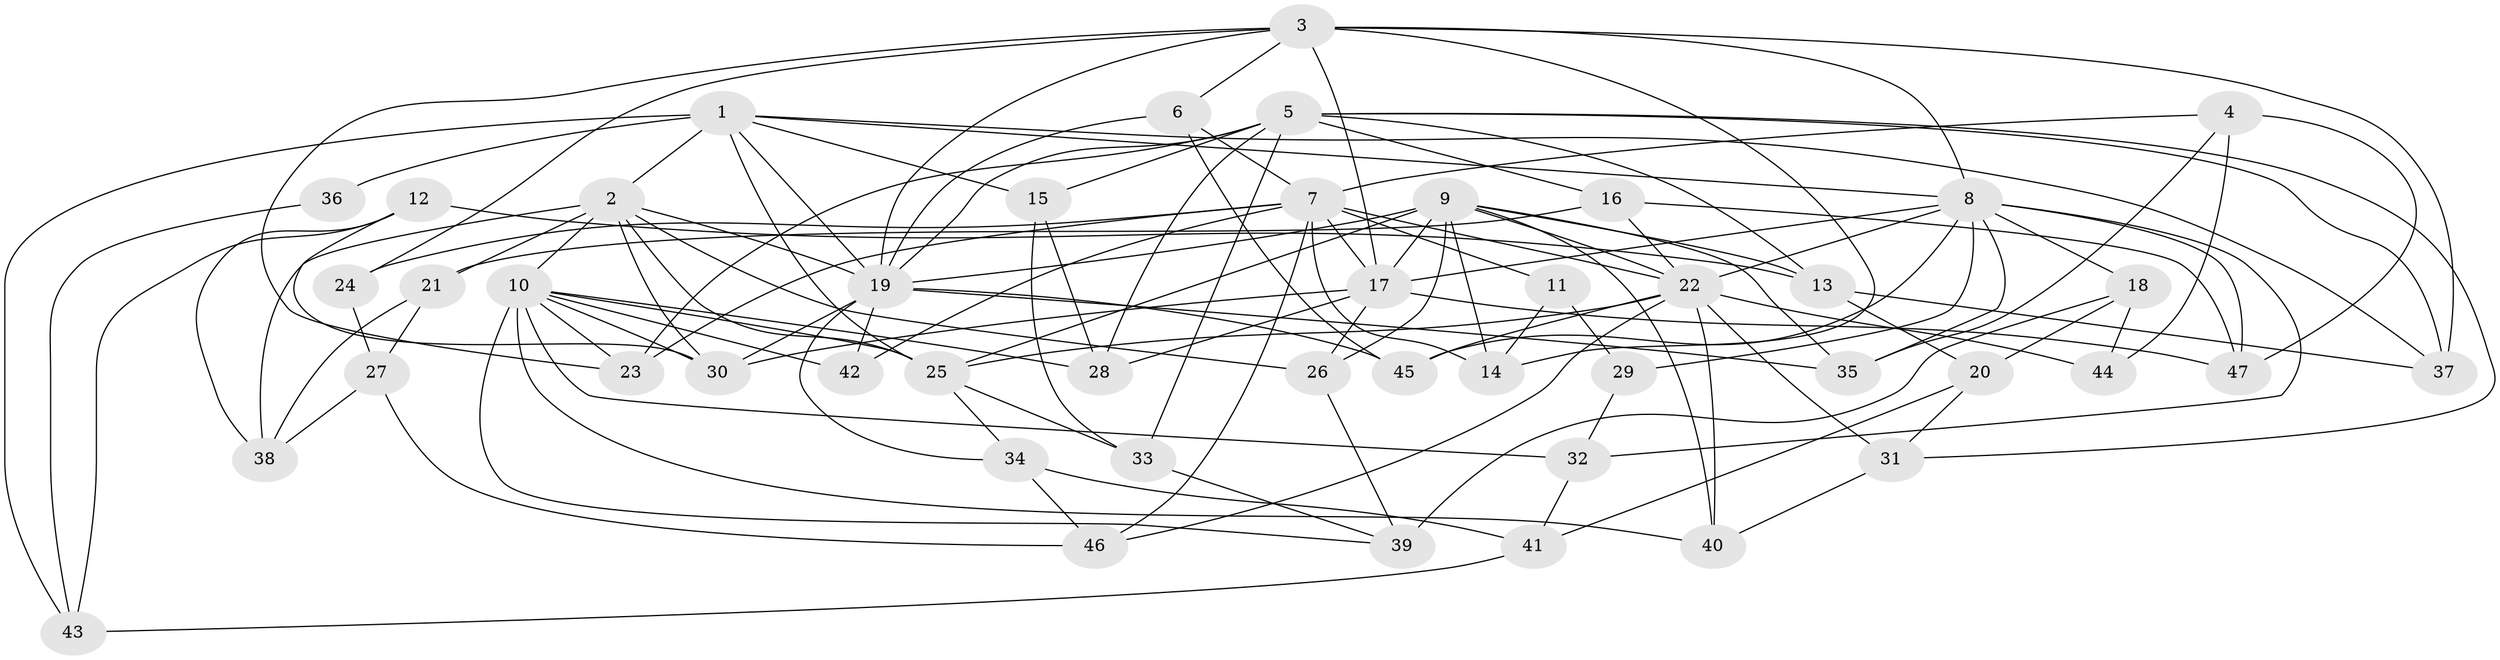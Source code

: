 // original degree distribution, {4: 1.0}
// Generated by graph-tools (version 1.1) at 2025/54/03/04/25 22:54:07]
// undirected, 47 vertices, 121 edges
graph export_dot {
  node [color=gray90,style=filled];
  1;
  2;
  3;
  4;
  5;
  6;
  7;
  8;
  9;
  10;
  11;
  12;
  13;
  14;
  15;
  16;
  17;
  18;
  19;
  20;
  21;
  22;
  23;
  24;
  25;
  26;
  27;
  28;
  29;
  30;
  31;
  32;
  33;
  34;
  35;
  36;
  37;
  38;
  39;
  40;
  41;
  42;
  43;
  44;
  45;
  46;
  47;
  1 -- 2 [weight=1.0];
  1 -- 8 [weight=2.0];
  1 -- 15 [weight=1.0];
  1 -- 19 [weight=1.0];
  1 -- 25 [weight=2.0];
  1 -- 36 [weight=3.0];
  1 -- 37 [weight=1.0];
  1 -- 43 [weight=1.0];
  2 -- 10 [weight=3.0];
  2 -- 19 [weight=1.0];
  2 -- 21 [weight=1.0];
  2 -- 25 [weight=1.0];
  2 -- 26 [weight=1.0];
  2 -- 30 [weight=1.0];
  2 -- 38 [weight=1.0];
  3 -- 6 [weight=1.0];
  3 -- 8 [weight=1.0];
  3 -- 14 [weight=1.0];
  3 -- 17 [weight=2.0];
  3 -- 19 [weight=1.0];
  3 -- 23 [weight=1.0];
  3 -- 24 [weight=2.0];
  3 -- 37 [weight=1.0];
  4 -- 7 [weight=1.0];
  4 -- 35 [weight=1.0];
  4 -- 44 [weight=1.0];
  4 -- 47 [weight=1.0];
  5 -- 13 [weight=2.0];
  5 -- 15 [weight=1.0];
  5 -- 16 [weight=1.0];
  5 -- 19 [weight=1.0];
  5 -- 23 [weight=1.0];
  5 -- 28 [weight=1.0];
  5 -- 31 [weight=1.0];
  5 -- 33 [weight=1.0];
  5 -- 37 [weight=1.0];
  6 -- 7 [weight=1.0];
  6 -- 19 [weight=1.0];
  6 -- 45 [weight=1.0];
  7 -- 11 [weight=2.0];
  7 -- 14 [weight=1.0];
  7 -- 17 [weight=1.0];
  7 -- 22 [weight=2.0];
  7 -- 23 [weight=1.0];
  7 -- 24 [weight=1.0];
  7 -- 42 [weight=1.0];
  7 -- 46 [weight=1.0];
  8 -- 17 [weight=1.0];
  8 -- 18 [weight=1.0];
  8 -- 22 [weight=1.0];
  8 -- 29 [weight=2.0];
  8 -- 32 [weight=1.0];
  8 -- 35 [weight=1.0];
  8 -- 45 [weight=1.0];
  8 -- 47 [weight=1.0];
  9 -- 13 [weight=1.0];
  9 -- 14 [weight=1.0];
  9 -- 17 [weight=4.0];
  9 -- 19 [weight=1.0];
  9 -- 22 [weight=1.0];
  9 -- 25 [weight=1.0];
  9 -- 26 [weight=1.0];
  9 -- 35 [weight=1.0];
  9 -- 40 [weight=1.0];
  10 -- 23 [weight=1.0];
  10 -- 25 [weight=1.0];
  10 -- 28 [weight=1.0];
  10 -- 30 [weight=1.0];
  10 -- 32 [weight=1.0];
  10 -- 39 [weight=1.0];
  10 -- 40 [weight=1.0];
  10 -- 42 [weight=2.0];
  11 -- 14 [weight=1.0];
  11 -- 29 [weight=1.0];
  12 -- 13 [weight=1.0];
  12 -- 30 [weight=1.0];
  12 -- 38 [weight=1.0];
  12 -- 43 [weight=1.0];
  13 -- 20 [weight=1.0];
  13 -- 37 [weight=1.0];
  15 -- 28 [weight=1.0];
  15 -- 33 [weight=1.0];
  16 -- 21 [weight=1.0];
  16 -- 22 [weight=1.0];
  16 -- 47 [weight=1.0];
  17 -- 26 [weight=1.0];
  17 -- 28 [weight=1.0];
  17 -- 30 [weight=1.0];
  17 -- 47 [weight=1.0];
  18 -- 20 [weight=1.0];
  18 -- 39 [weight=1.0];
  18 -- 44 [weight=1.0];
  19 -- 30 [weight=2.0];
  19 -- 34 [weight=1.0];
  19 -- 35 [weight=1.0];
  19 -- 42 [weight=1.0];
  19 -- 45 [weight=1.0];
  20 -- 31 [weight=1.0];
  20 -- 41 [weight=1.0];
  21 -- 27 [weight=1.0];
  21 -- 38 [weight=1.0];
  22 -- 25 [weight=1.0];
  22 -- 31 [weight=1.0];
  22 -- 40 [weight=1.0];
  22 -- 44 [weight=2.0];
  22 -- 45 [weight=1.0];
  22 -- 46 [weight=1.0];
  24 -- 27 [weight=1.0];
  25 -- 33 [weight=1.0];
  25 -- 34 [weight=1.0];
  26 -- 39 [weight=1.0];
  27 -- 38 [weight=1.0];
  27 -- 46 [weight=1.0];
  29 -- 32 [weight=1.0];
  31 -- 40 [weight=1.0];
  32 -- 41 [weight=1.0];
  33 -- 39 [weight=1.0];
  34 -- 41 [weight=1.0];
  34 -- 46 [weight=1.0];
  36 -- 43 [weight=1.0];
  41 -- 43 [weight=1.0];
}
